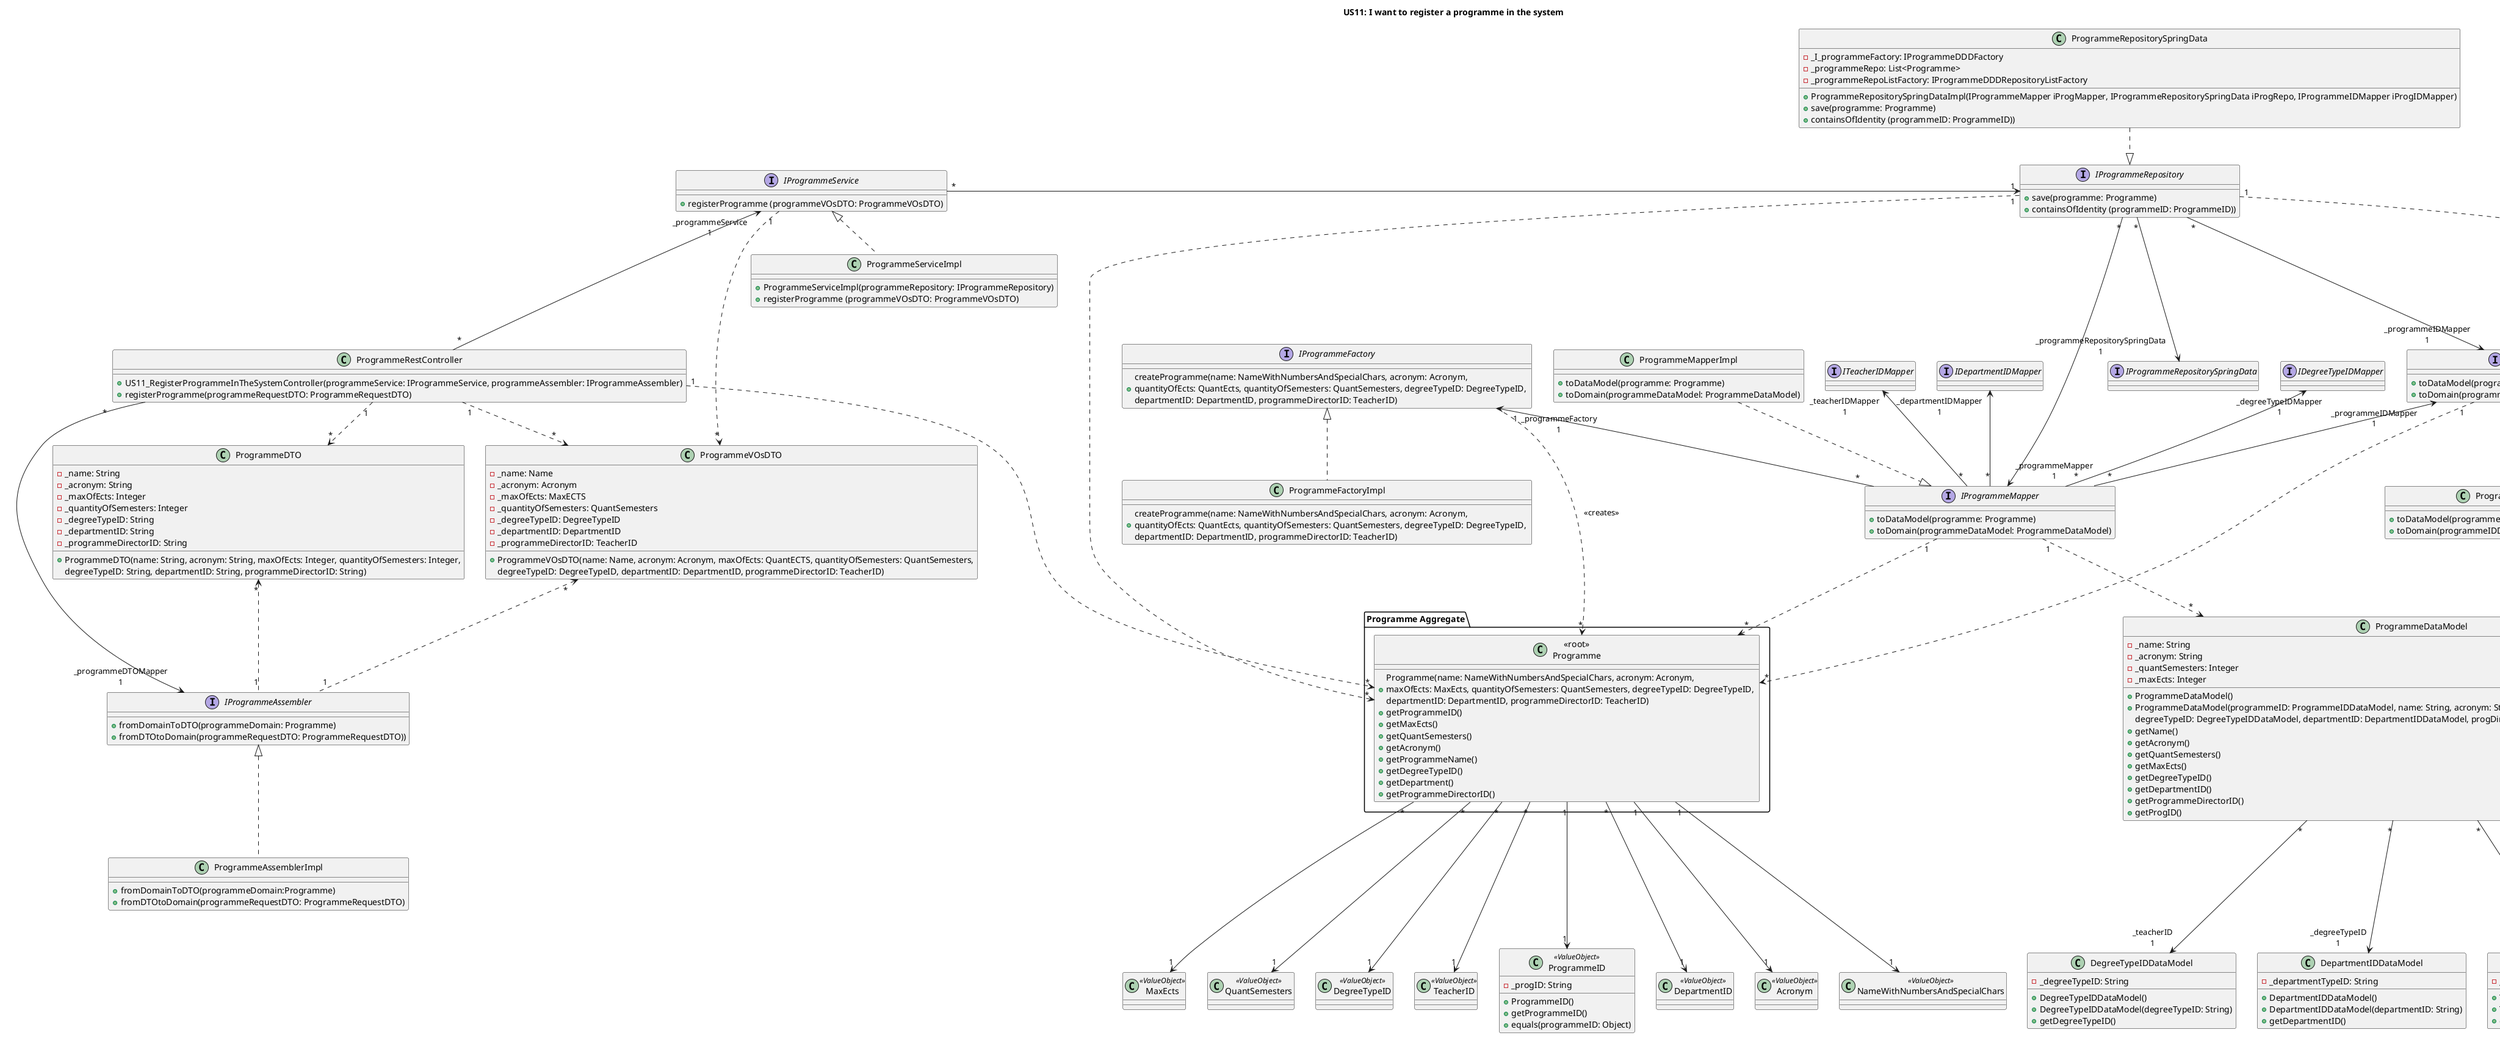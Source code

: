 @startuml
title US11: I want to register a programme in the system

class ProgrammeRestController {
    +US11_RegisterProgrammeInTheSystemController(programmeService: IProgrammeService, programmeAssembler: IProgrammeAssembler)
    +registerProgramme(programmeRequestDTO: ProgrammeRequestDTO)
}

interface IProgrammeAssembler {
    +fromDomainToDTO(programmeDomain: Programme)
    +fromDTOtoDomain(programmeRequestDTO: ProgrammeRequestDTO))
}

class ProgrammeAssemblerImpl {
    +fromDomainToDTO(programmeDomain:Programme)
    +fromDTOtoDomain(programmeRequestDTO: ProgrammeRequestDTO)
}

class ProgrammeDTO {
    -_name: String
    -_acronym: String
    -_maxOfEcts: Integer
    -_quantityOfSemesters: Integer
    -_degreeTypeID: String
    -_departmentID: String
    -_programmeDirectorID: String
    +ProgrammeDTO(name: String, acronym: String, maxOfEcts: Integer, quantityOfSemesters: Integer,
    degreeTypeID: String, departmentID: String, programmeDirectorID: String)
}

class ProgrammeVOsDTO {
    -_name: Name
    -_acronym: Acronym
    -_maxOfEcts: MaxECTS
    -_quantityOfSemesters: QuantSemesters
    -_degreeTypeID: DegreeTypeID
    -_departmentID: DepartmentID
    -_programmeDirectorID: TeacherID
    +ProgrammeVOsDTO(name: Name, acronym: Acronym, maxOfEcts: QuantECTS, quantityOfSemesters: QuantSemesters,
    degreeTypeID: DegreeTypeID, departmentID: DepartmentID, programmeDirectorID: TeacherID)
}

interface IProgrammeService {
    +registerProgramme (programmeVOsDTO: ProgrammeVOsDTO)
}

class ProgrammeServiceImpl {
    +ProgrammeServiceImpl(programmeRepository: IProgrammeRepository)
    +registerProgramme (programmeVOsDTO: ProgrammeVOsDTO)
}

interface IProgrammeFactory {
    +createProgramme(name: NameWithNumbersAndSpecialChars, acronym: Acronym, \nquantityOfEcts: QuantEcts, quantityOfSemesters: QuantSemesters, degreeTypeID: DegreeTypeID, \ndepartmentID: DepartmentID, programmeDirectorID: TeacherID)
}

class ProgrammeFactoryImpl {
    +createProgramme(name: NameWithNumbersAndSpecialChars, acronym: Acronym, \nquantityOfEcts: QuantEcts, quantityOfSemesters: QuantSemesters, degreeTypeID: DegreeTypeID, \ndepartmentID: DepartmentID, programmeDirectorID: TeacherID)
}

interface IProgrammeRepository {
    +save(programme: Programme)
    +containsOfIdentity (programmeID: ProgrammeID))
}

interface IProgrammeRepositorySpringData {
}

class ProgrammeRepositorySpringData {
     -_I_programmeFactory: IProgrammeDDDFactory
     -_programmeRepo: List<Programme>
     -_programmeRepoListFactory: IProgrammeDDDRepositoryListFactory
     +ProgrammeRepositorySpringDataImpl(IProgrammeMapper iProgMapper, IProgrammeRepositorySpringData iProgRepo, IProgrammeIDMapper iProgIDMapper)
     +save(programme: Programme)
     +containsOfIdentity (programmeID: ProgrammeID))
}

interface IProgrammeMapper {
    +toDataModel(programme: Programme)
    +toDomain(programmeDataModel: ProgrammeDataModel)
}

class ProgrammeMapperImpl {
    +toDataModel(programme: Programme)
    +toDomain(programmeDataModel: ProgrammeDataModel)
}

interface IProgrammeIDMapper {
    +toDataModel(programmeID: ProgrammeID)
    +toDomain(programmeIDDataModel: ProgrammeIDDataModel)
}

interface IDegreeTypeIDMapper {}

interface IDepartmentIDMapper {}

interface ITeacherIDMapper {}

interface IProgrammeFactory {}

class ProgrammeIDMapperImpl {
    +toDataModel(programmeID: ProgrammeID)
    +toDomain(programmeIDDataModel: ProgrammeIDDataModel)
}

package "Programme Aggregate" {
    class "<<root>>\nProgramme" {
        +Programme(name: NameWithNumbersAndSpecialChars, acronym: Acronym, \nmaxOfEcts: MaxEcts, quantityOfSemesters: QuantSemesters, degreeTypeID: DegreeTypeID, \ndepartmentID: DepartmentID, programmeDirectorID: TeacherID)
        +getProgrammeID()
        +getMaxEcts()
        +getQuantSemesters()
        +getAcronym()
        +getProgrammeName()
        +getDegreeTypeID()
        +getDepartment()
        +getProgrammeDirectorID()
    }
}

class ProgrammeID <<ValueObject>> {
    -_progID: String
    +ProgrammeID()
    +getProgrammeID()
    +equals(programmeID: Object)
}

class DepartmentID <<ValueObject>> {}

class Acronym <<ValueObject>> {}

class NameWithNumbersAndSpecialChars <<ValueObject>> {}

class MaxEcts <<ValueObject>> {}

class QuantSemesters <<ValueObject>> {}

class DegreeTypeID <<ValueObject>> {}

class TeacherID <<ValueObject>> {}

class ProgrammeDataModel {
    -_name: String
    -_acronym: String
    -_quantSemesters: Integer
    -_maxEcts: Integer
    +ProgrammeDataModel()
    +ProgrammeDataModel(programmeID: ProgrammeIDDataModel, name: String, acronym: String, quantSemesters: Integer, maxEcts: Integer,
    degreeTypeID: DegreeTypeIDDataModel, departmentID: DepartmentIDDataModel, progDirectorID: TeacherIDDataModel)
    +getName()
    +getAcronym()
    +getQuantSemesters()
    +getMaxEcts()
    +getDegreeTypeID()
    +getDepartmentID()
    +getProgrammeDirectorID()
    +getProgID()
}

class ProgrammeIDDataModel {
    -_programmeName: String
    -_programmeAcronym: String
    +TeacherIDDataModel()
    +TeacherIDDataModel(teacherAcronym: String)
    +getTeacherAcronym()
}

class DegreeTypeIDDataModel {
    -_degreeTypeID: String
    +DegreeTypeIDDataModel()
    +DegreeTypeIDDataModel(degreeTypeID: String)
    +getDegreeTypeID()
}

class DepartmentIDDataModel {
    -_departmentTypeID: String
    +DepartmentIDDataModel()
    +DepartmentIDDataModel(departmentID: String)
    +getDepartmentID()
}

class TeacherIDDataModel {
    -_teacherAcronym: String
    +TeacherIDDataModel()
    +TeacherIDDataModel(teacherAcronym: String)
    +getTeacherAcronym()
}

ProgrammeRestController "*" -u--> "_programmeService\n1" IProgrammeService
ProgrammeRestController "*" ---> "_programmeDTOMapper\n1" IProgrammeAssembler
ProgrammeRestController "1" ..> "*" ProgrammeDTO
ProgrammeRestController "1" ..> "*" ProgrammeVOsDTO
ProgrammeRestController "1" ..> "*" "<<root>>\nProgramme"

IProgrammeAssembler <|.. ProgrammeAssemblerImpl
IProgrammeAssembler "1" .u.> "*" ProgrammeDTO
IProgrammeAssembler "1" .u.> "*" ProgrammeVOsDTO

IProgrammeService <|.- ProgrammeServiceImpl
IProgrammeService "1" ..> "*" ProgrammeVOsDTO

IProgrammeService "*" -r--> "1" IProgrammeRepository

IProgrammeFactory <|.d. ProgrammeFactoryImpl
IProgrammeFactory "1" ..> "*" "<<root>>\nProgramme" : "<<creates>>"

IProgrammeRepository <|.u- ProgrammeRepositorySpringData
IProgrammeRepository "*" ---> "_programmeMapper\n1" IProgrammeMapper
IProgrammeRepository "*" ---> "_programmeIDMapper\n1" IProgrammeIDMapper
IProgrammeRepository "*" ---> "_programmeRepositorySpringData\n1" IProgrammeRepositorySpringData
IProgrammeRepository "1" ..> "*" "<<root>>\nProgramme"
IProgrammeRepository "1" ..> "*" ProgrammeDataModel

IProgrammeMapper <|.u. ProgrammeMapperImpl
IProgrammeMapper "1" ..> "*" "<<root>>\nProgramme"
IProgrammeMapper "1" ..> "*" ProgrammeDataModel
IProgrammeMapper "*" -u-> "_programmeIDMapper\n1" IProgrammeIDMapper
IProgrammeMapper "*" -u-> "_degreeTypeIDMapper\n1" IDegreeTypeIDMapper
IProgrammeMapper "*" -u-> "_departmentIDMapper\n1" IDepartmentIDMapper
IProgrammeMapper "*" -u-> "_teacherIDMapper\n1" ITeacherIDMapper
IProgrammeMapper "*" -u-> "_programmeFactory\n1" IProgrammeFactory

IProgrammeIDMapper <|.. ProgrammeIDMapperImpl
IProgrammeIDMapper "1" ..> "*" "<<root>>\nProgramme"
IProgrammeIDMapper "1" ..> "*" ProgrammeIDDataModel

"<<root>>\nProgramme" "*" ---> "1" TeacherID
"<<root>>\nProgramme" "*" ---> "1" DegreeTypeID
"<<root>>\nProgramme" "*" ---> "1" DepartmentID
"<<root>>\nProgramme" "*" ---> "1" QuantSemesters
"<<root>>\nProgramme" "*" ---> "1" MaxEcts
"<<root>>\nProgramme" "1" ---> "1" Acronym
"<<root>>\nProgramme" "1" ---> "1" NameWithNumbersAndSpecialChars
"<<root>>\nProgramme" "1" ---> "1" ProgrammeID

ProgrammeDataModel "*" ---> "_teacherID\n1" TeacherIDDataModel
ProgrammeDataModel "*" ---> "_teacherID\n1" DegreeTypeIDDataModel
ProgrammeDataModel "*" ---> "_degreeTypeID\n1" DepartmentIDDataModel
ProgrammeDataModel "1" ---> "_programmeID\n1" ProgrammeIDDataModel
@enduml